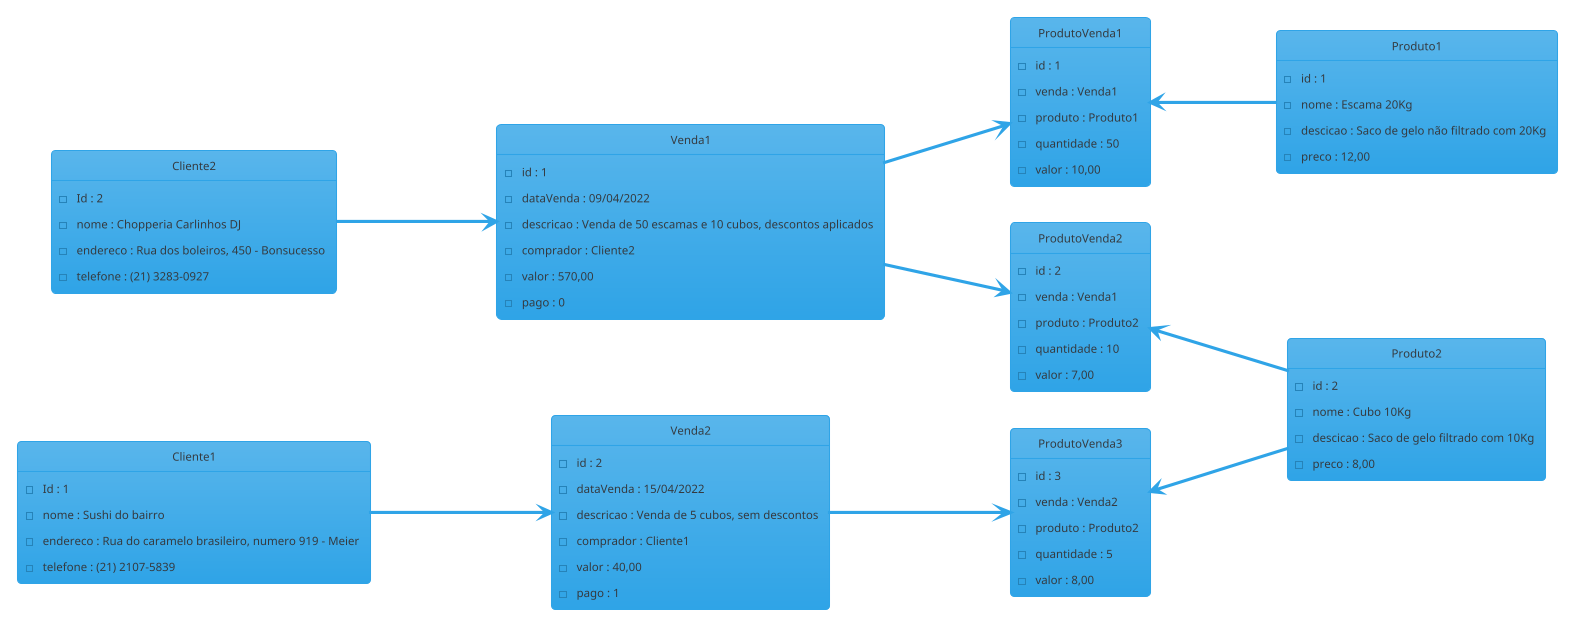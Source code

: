 @startuml
!theme cerulean
left to right direction

object Cliente1 {
	-Id : 1
	-nome : Sushi do bairro
	-endereco : Rua do caramelo brasileiro, numero 919 - Meier
	-telefone : (21) 2107-5839 
}

object Cliente2 {
	-Id : 2
	-nome : Chopperia Carlinhos DJ
	-endereco : Rua dos boleiros, 450 - Bonsucesso
	-telefone : (21) 3283-0927
}

object Produto1 {
	-id : 1
	-nome : Escama 20Kg
	-descicao : Saco de gelo não filtrado com 20Kg
	-preco : 12,00
}

object Produto2 {
	-id : 2
	-nome : Cubo 10Kg
	-descicao : Saco de gelo filtrado com 10Kg
	-preco : 8,00
}

object Venda1 {
	-id : 1
	-dataVenda : 09/04/2022
	-descricao : Venda de 50 escamas e 10 cubos, descontos aplicados
	-comprador : Cliente2
	-valor : 570,00
	-pago : 0
}

object Venda2 {
	-id : 2
	-dataVenda : 15/04/2022
	-descricao : Venda de 5 cubos, sem descontos
	-comprador : Cliente1
	-valor : 40,00
	-pago : 1
}

object ProdutoVenda1{
	-id : 1
	-venda : Venda1
	-produto : Produto1
	-quantidade : 50
	-valor : 10,00
}

object ProdutoVenda2{
	-id : 2
	-venda : Venda1
	-produto : Produto2
	-quantidade : 10
	-valor : 7,00
}

object ProdutoVenda3{
	-id : 3
	-venda : Venda2
	-produto : Produto2
	-quantidade : 5
	-valor : 8,00
}

Cliente1 ---> Venda2
Cliente2 ---> Venda1

Produto1 -up--> ProdutoVenda1
Produto2 -up--> ProdutoVenda2
Produto2 -up--> ProdutoVenda3

Venda1 ---> ProdutoVenda1
Venda1 ---> ProdutoVenda2
Venda2 ---> ProdutoVenda3
@enduml